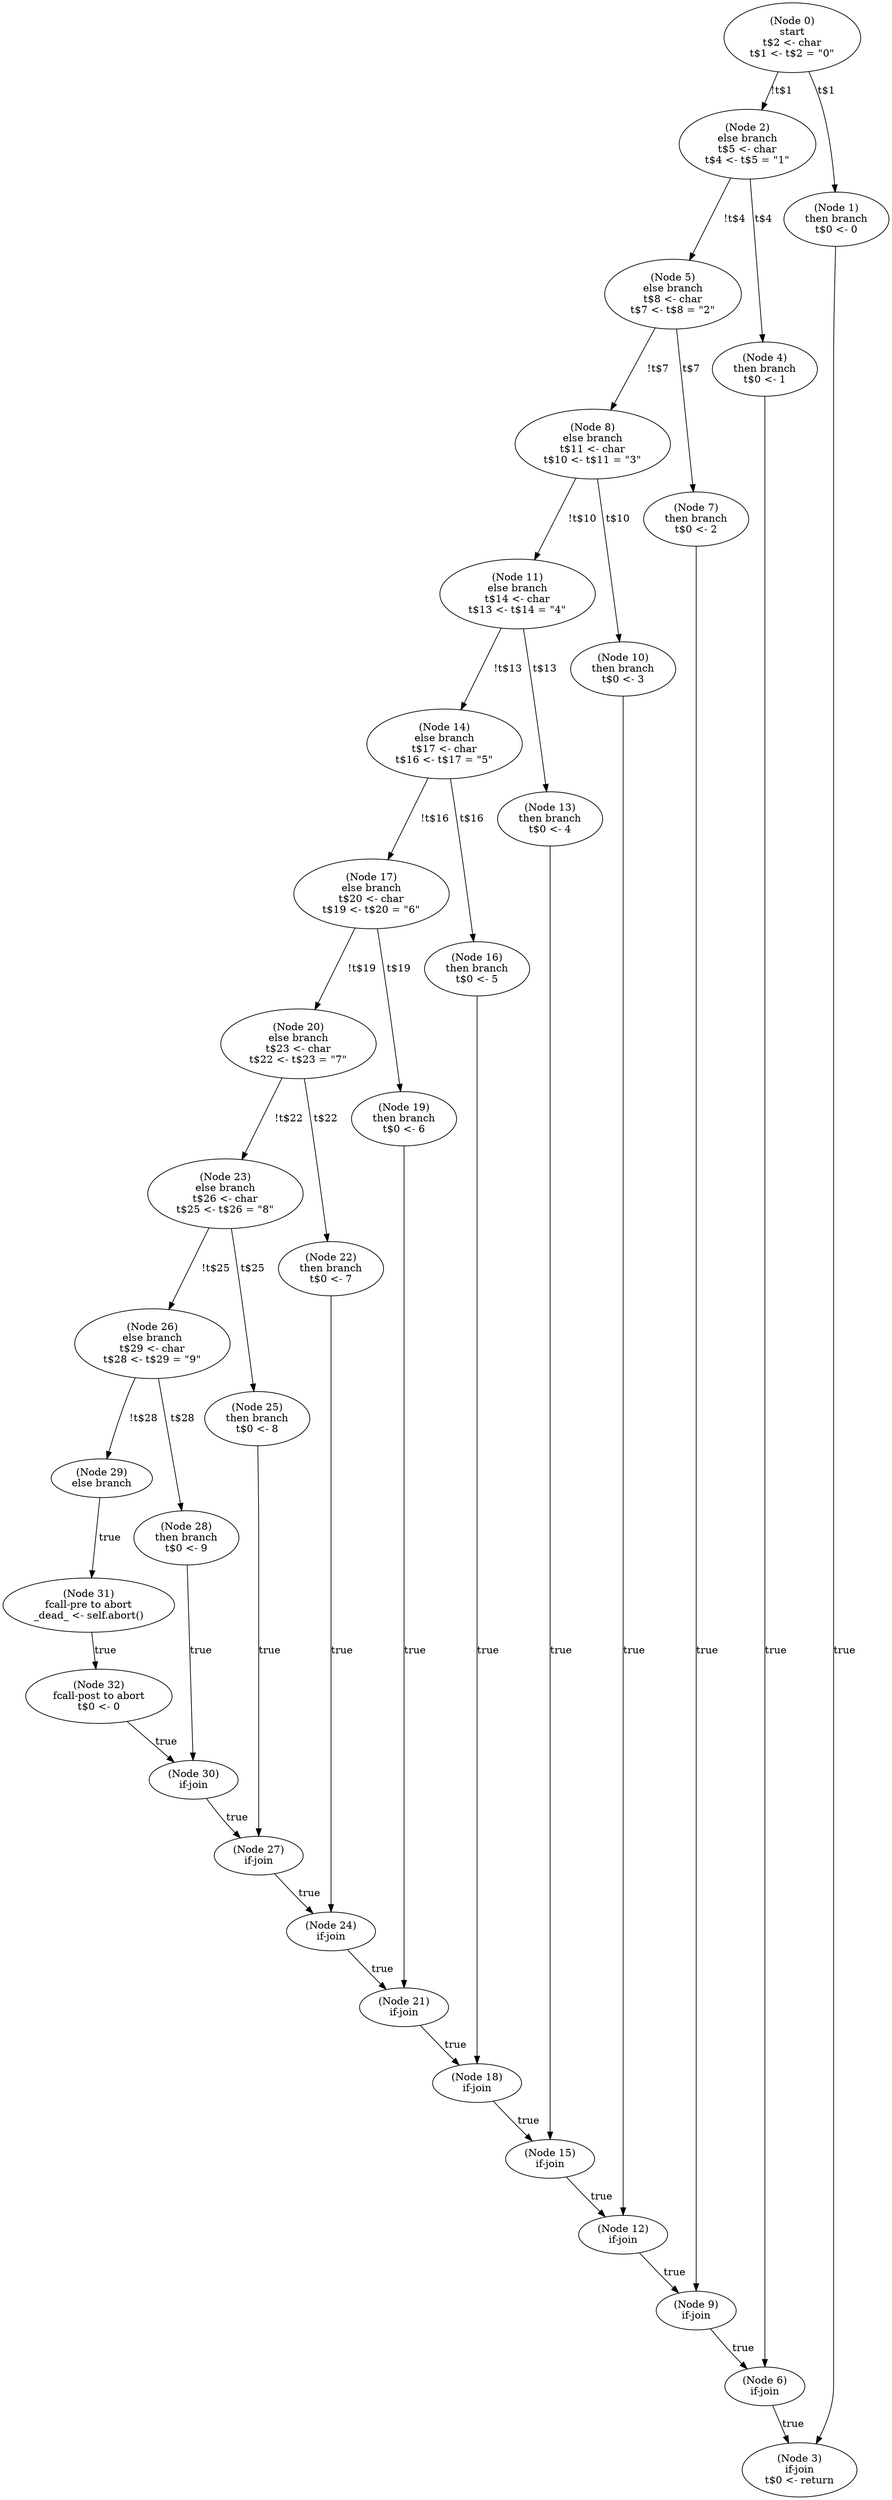 digraph c2i_post {
  n0 [label="(Node 0)\nstart\nt$2 <- char\nt$1 <- t$2 = \"0\"\n"];
 n0 -> n2 [label="!t$1"];
 n0 -> n1 [label="t$1"];
  n1 [label="(Node 1)\nthen branch\nt$0 <- 0\n"];
 n1 -> n3 [label="true"];
  n2 [label="(Node 2)\nelse branch\nt$5 <- char\nt$4 <- t$5 = \"1\"\n"];
 n2 -> n5 [label="!t$4"];
 n2 -> n4 [label="t$4"];
  n3 [label="(Node 3)\nif-join\nt$0 <- return\n"];
  n4 [label="(Node 4)\nthen branch\nt$0 <- 1\n"];
 n4 -> n6 [label="true"];
  n5 [label="(Node 5)\nelse branch\nt$8 <- char\nt$7 <- t$8 = \"2\"\n"];
 n5 -> n8 [label="!t$7"];
 n5 -> n7 [label="t$7"];
  n6 [label="(Node 6)\nif-join\n"];
 n6 -> n3 [label="true"];
  n7 [label="(Node 7)\nthen branch\nt$0 <- 2\n"];
 n7 -> n9 [label="true"];
  n8 [label="(Node 8)\nelse branch\nt$11 <- char\nt$10 <- t$11 = \"3\"\n"];
 n8 -> n11 [label="!t$10"];
 n8 -> n10 [label="t$10"];
  n9 [label="(Node 9)\nif-join\n"];
 n9 -> n6 [label="true"];
  n10 [label="(Node 10)\nthen branch\nt$0 <- 3\n"];
 n10 -> n12 [label="true"];
  n11 [label="(Node 11)\nelse branch\nt$14 <- char\nt$13 <- t$14 = \"4\"\n"];
 n11 -> n14 [label="!t$13"];
 n11 -> n13 [label="t$13"];
  n12 [label="(Node 12)\nif-join\n"];
 n12 -> n9 [label="true"];
  n13 [label="(Node 13)\nthen branch\nt$0 <- 4\n"];
 n13 -> n15 [label="true"];
  n14 [label="(Node 14)\nelse branch\nt$17 <- char\nt$16 <- t$17 = \"5\"\n"];
 n14 -> n17 [label="!t$16"];
 n14 -> n16 [label="t$16"];
  n15 [label="(Node 15)\nif-join\n"];
 n15 -> n12 [label="true"];
  n16 [label="(Node 16)\nthen branch\nt$0 <- 5\n"];
 n16 -> n18 [label="true"];
  n17 [label="(Node 17)\nelse branch\nt$20 <- char\nt$19 <- t$20 = \"6\"\n"];
 n17 -> n20 [label="!t$19"];
 n17 -> n19 [label="t$19"];
  n18 [label="(Node 18)\nif-join\n"];
 n18 -> n15 [label="true"];
  n19 [label="(Node 19)\nthen branch\nt$0 <- 6\n"];
 n19 -> n21 [label="true"];
  n20 [label="(Node 20)\nelse branch\nt$23 <- char\nt$22 <- t$23 = \"7\"\n"];
 n20 -> n23 [label="!t$22"];
 n20 -> n22 [label="t$22"];
  n21 [label="(Node 21)\nif-join\n"];
 n21 -> n18 [label="true"];
  n22 [label="(Node 22)\nthen branch\nt$0 <- 7\n"];
 n22 -> n24 [label="true"];
  n23 [label="(Node 23)\nelse branch\nt$26 <- char\nt$25 <- t$26 = \"8\"\n"];
 n23 -> n26 [label="!t$25"];
 n23 -> n25 [label="t$25"];
  n24 [label="(Node 24)\nif-join\n"];
 n24 -> n21 [label="true"];
  n25 [label="(Node 25)\nthen branch\nt$0 <- 8\n"];
 n25 -> n27 [label="true"];
  n26 [label="(Node 26)\nelse branch\nt$29 <- char\nt$28 <- t$29 = \"9\"\n"];
 n26 -> n29 [label="!t$28"];
 n26 -> n28 [label="t$28"];
  n27 [label="(Node 27)\nif-join\n"];
 n27 -> n24 [label="true"];
  n28 [label="(Node 28)\nthen branch\nt$0 <- 9\n"];
 n28 -> n30 [label="true"];
  n29 [label="(Node 29)\nelse branch\n"];
 n29 -> n31 [label="true"];
  n30 [label="(Node 30)\nif-join\n"];
 n30 -> n27 [label="true"];
  n31 [label="(Node 31)\nfcall-pre to abort\n_dead_ <- self.abort()\n"];
 n31 -> n32 [label="true"];
  n32 [label="(Node 32)\nfcall-post to abort\nt$0 <- 0\n"];
 n32 -> n30 [label="true"];
}
